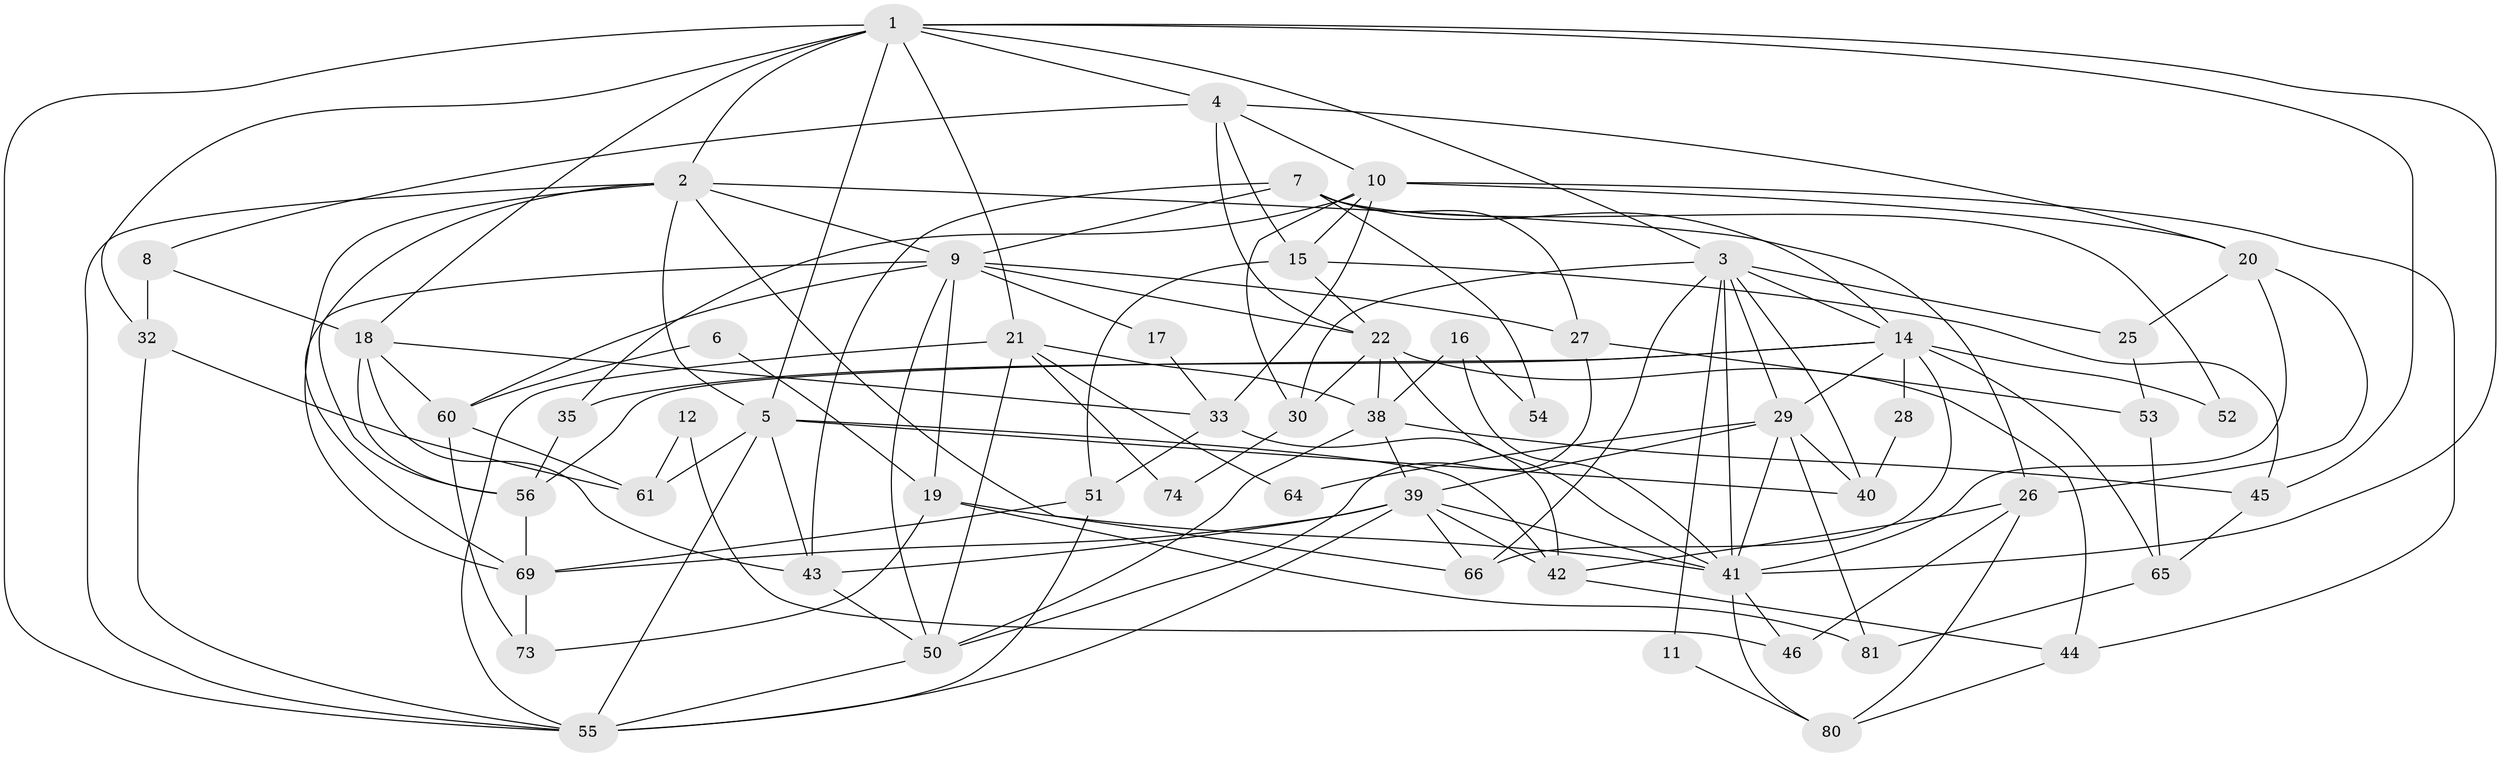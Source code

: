 // original degree distribution, {6: 0.12345679012345678, 5: 0.2222222222222222, 4: 0.24691358024691357, 2: 0.16049382716049382, 3: 0.2222222222222222, 7: 0.024691358024691357}
// Generated by graph-tools (version 1.1) at 2025/11/02/27/25 16:11:20]
// undirected, 56 vertices, 136 edges
graph export_dot {
graph [start="1"]
  node [color=gray90,style=filled];
  1 [super="+36"];
  2 [super="+23"];
  3 [super="+13"];
  4 [super="+68"];
  5 [super="+67"];
  6;
  7 [super="+37"];
  8;
  9 [super="+31"];
  10 [super="+62"];
  11;
  12;
  14 [super="+57"];
  15 [super="+78"];
  16;
  17;
  18 [super="+34"];
  19 [super="+70"];
  20;
  21;
  22 [super="+24"];
  25;
  26;
  27 [super="+77"];
  28;
  29 [super="+58"];
  30;
  32;
  33 [super="+49"];
  35;
  38 [super="+72"];
  39 [super="+59"];
  40;
  41 [super="+75"];
  42 [super="+47"];
  43 [super="+71"];
  44 [super="+48"];
  45;
  46;
  50 [super="+76"];
  51;
  52;
  53;
  54;
  55 [super="+63"];
  56 [super="+79"];
  60;
  61;
  64;
  65;
  66;
  69;
  73;
  74;
  80;
  81;
  1 -- 4;
  1 -- 3;
  1 -- 45;
  1 -- 55;
  1 -- 2;
  1 -- 32;
  1 -- 18;
  1 -- 5;
  1 -- 21;
  1 -- 41;
  2 -- 9;
  2 -- 55;
  2 -- 69;
  2 -- 66;
  2 -- 56;
  2 -- 26;
  2 -- 5;
  3 -- 25;
  3 -- 40;
  3 -- 66;
  3 -- 30;
  3 -- 41;
  3 -- 11;
  3 -- 14;
  3 -- 29;
  4 -- 15;
  4 -- 20;
  4 -- 8;
  4 -- 10;
  4 -- 22;
  5 -- 61;
  5 -- 55;
  5 -- 40;
  5 -- 42;
  5 -- 43;
  6 -- 60;
  6 -- 19;
  7 -- 27;
  7 -- 52;
  7 -- 9;
  7 -- 54;
  7 -- 43;
  7 -- 14;
  8 -- 32;
  8 -- 18;
  9 -- 17;
  9 -- 22;
  9 -- 69;
  9 -- 60;
  9 -- 27;
  9 -- 50;
  9 -- 19;
  10 -- 30;
  10 -- 33;
  10 -- 35;
  10 -- 20;
  10 -- 44;
  10 -- 15;
  11 -- 80;
  12 -- 46;
  12 -- 61;
  14 -- 35;
  14 -- 56;
  14 -- 65;
  14 -- 66;
  14 -- 52;
  14 -- 28;
  14 -- 29;
  15 -- 51;
  15 -- 45;
  15 -- 22;
  16 -- 54;
  16 -- 41;
  16 -- 38;
  17 -- 33;
  18 -- 60;
  18 -- 33;
  18 -- 56;
  18 -- 43;
  19 -- 73;
  19 -- 81;
  19 -- 41;
  20 -- 25;
  20 -- 26;
  20 -- 41;
  21 -- 64;
  21 -- 74;
  21 -- 55;
  21 -- 38;
  21 -- 50;
  22 -- 41;
  22 -- 30;
  22 -- 38;
  22 -- 44;
  25 -- 53;
  26 -- 42;
  26 -- 46;
  26 -- 80;
  27 -- 53;
  27 -- 50;
  28 -- 40;
  29 -- 40;
  29 -- 39;
  29 -- 64;
  29 -- 81;
  29 -- 41;
  30 -- 74;
  32 -- 61;
  32 -- 55;
  33 -- 51;
  33 -- 42;
  35 -- 56;
  38 -- 39;
  38 -- 50;
  38 -- 45;
  39 -- 69;
  39 -- 41;
  39 -- 42;
  39 -- 43;
  39 -- 66;
  39 -- 55;
  41 -- 80;
  41 -- 46;
  42 -- 44;
  43 -- 50;
  44 -- 80;
  45 -- 65;
  50 -- 55;
  51 -- 69;
  51 -- 55;
  53 -- 65;
  56 -- 69;
  60 -- 61;
  60 -- 73;
  65 -- 81;
  69 -- 73;
}

